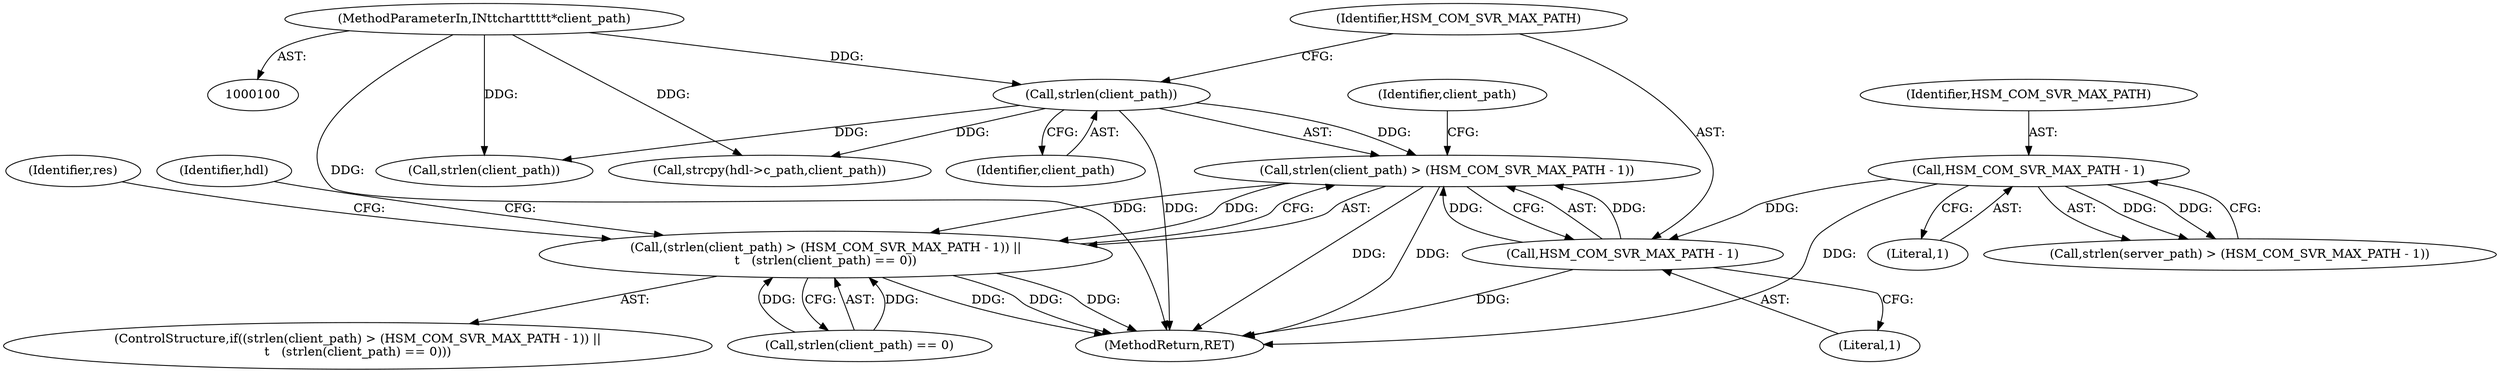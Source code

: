 digraph "0_opa-ff_c5759e7b76f5bf844be6c6641cc1b356bbc83869_1@API" {
"1000133" [label="(Call,strlen(client_path) > (HSM_COM_SVR_MAX_PATH - 1))"];
"1000134" [label="(Call,strlen(client_path))"];
"1000103" [label="(MethodParameterIn,IN\t\tchar\t\t\t\t\t*client_path)"];
"1000136" [label="(Call,HSM_COM_SVR_MAX_PATH - 1)"];
"1000119" [label="(Call,HSM_COM_SVR_MAX_PATH - 1)"];
"1000132" [label="(Call,(strlen(client_path) > (HSM_COM_SVR_MAX_PATH - 1)) ||\n\t   (strlen(client_path) == 0))"];
"1000137" [label="(Identifier,HSM_COM_SVR_MAX_PATH)"];
"1000151" [label="(Identifier,hdl)"];
"1000119" [label="(Call,HSM_COM_SVR_MAX_PATH - 1)"];
"1000116" [label="(Call,strlen(server_path) > (HSM_COM_SVR_MAX_PATH - 1))"];
"1000294" [label="(MethodReturn,RET)"];
"1000131" [label="(ControlStructure,if((strlen(client_path) > (HSM_COM_SVR_MAX_PATH - 1)) ||\n\t   (strlen(client_path) == 0)))"];
"1000235" [label="(Call,strcpy(hdl->c_path,client_path))"];
"1000133" [label="(Call,strlen(client_path) > (HSM_COM_SVR_MAX_PATH - 1))"];
"1000132" [label="(Call,(strlen(client_path) > (HSM_COM_SVR_MAX_PATH - 1)) ||\n\t   (strlen(client_path) == 0))"];
"1000141" [label="(Identifier,client_path)"];
"1000120" [label="(Identifier,HSM_COM_SVR_MAX_PATH)"];
"1000139" [label="(Call,strlen(client_path) == 0)"];
"1000140" [label="(Call,strlen(client_path))"];
"1000145" [label="(Identifier,res)"];
"1000136" [label="(Call,HSM_COM_SVR_MAX_PATH - 1)"];
"1000134" [label="(Call,strlen(client_path))"];
"1000121" [label="(Literal,1)"];
"1000103" [label="(MethodParameterIn,IN\t\tchar\t\t\t\t\t*client_path)"];
"1000135" [label="(Identifier,client_path)"];
"1000138" [label="(Literal,1)"];
"1000133" -> "1000132"  [label="AST: "];
"1000133" -> "1000136"  [label="CFG: "];
"1000134" -> "1000133"  [label="AST: "];
"1000136" -> "1000133"  [label="AST: "];
"1000141" -> "1000133"  [label="CFG: "];
"1000132" -> "1000133"  [label="CFG: "];
"1000133" -> "1000294"  [label="DDG: "];
"1000133" -> "1000294"  [label="DDG: "];
"1000133" -> "1000132"  [label="DDG: "];
"1000133" -> "1000132"  [label="DDG: "];
"1000134" -> "1000133"  [label="DDG: "];
"1000136" -> "1000133"  [label="DDG: "];
"1000136" -> "1000133"  [label="DDG: "];
"1000134" -> "1000135"  [label="CFG: "];
"1000135" -> "1000134"  [label="AST: "];
"1000137" -> "1000134"  [label="CFG: "];
"1000134" -> "1000294"  [label="DDG: "];
"1000103" -> "1000134"  [label="DDG: "];
"1000134" -> "1000140"  [label="DDG: "];
"1000134" -> "1000235"  [label="DDG: "];
"1000103" -> "1000100"  [label="AST: "];
"1000103" -> "1000294"  [label="DDG: "];
"1000103" -> "1000140"  [label="DDG: "];
"1000103" -> "1000235"  [label="DDG: "];
"1000136" -> "1000138"  [label="CFG: "];
"1000137" -> "1000136"  [label="AST: "];
"1000138" -> "1000136"  [label="AST: "];
"1000136" -> "1000294"  [label="DDG: "];
"1000119" -> "1000136"  [label="DDG: "];
"1000119" -> "1000116"  [label="AST: "];
"1000119" -> "1000121"  [label="CFG: "];
"1000120" -> "1000119"  [label="AST: "];
"1000121" -> "1000119"  [label="AST: "];
"1000116" -> "1000119"  [label="CFG: "];
"1000119" -> "1000294"  [label="DDG: "];
"1000119" -> "1000116"  [label="DDG: "];
"1000119" -> "1000116"  [label="DDG: "];
"1000132" -> "1000131"  [label="AST: "];
"1000132" -> "1000139"  [label="CFG: "];
"1000139" -> "1000132"  [label="AST: "];
"1000145" -> "1000132"  [label="CFG: "];
"1000151" -> "1000132"  [label="CFG: "];
"1000132" -> "1000294"  [label="DDG: "];
"1000132" -> "1000294"  [label="DDG: "];
"1000132" -> "1000294"  [label="DDG: "];
"1000139" -> "1000132"  [label="DDG: "];
"1000139" -> "1000132"  [label="DDG: "];
}
